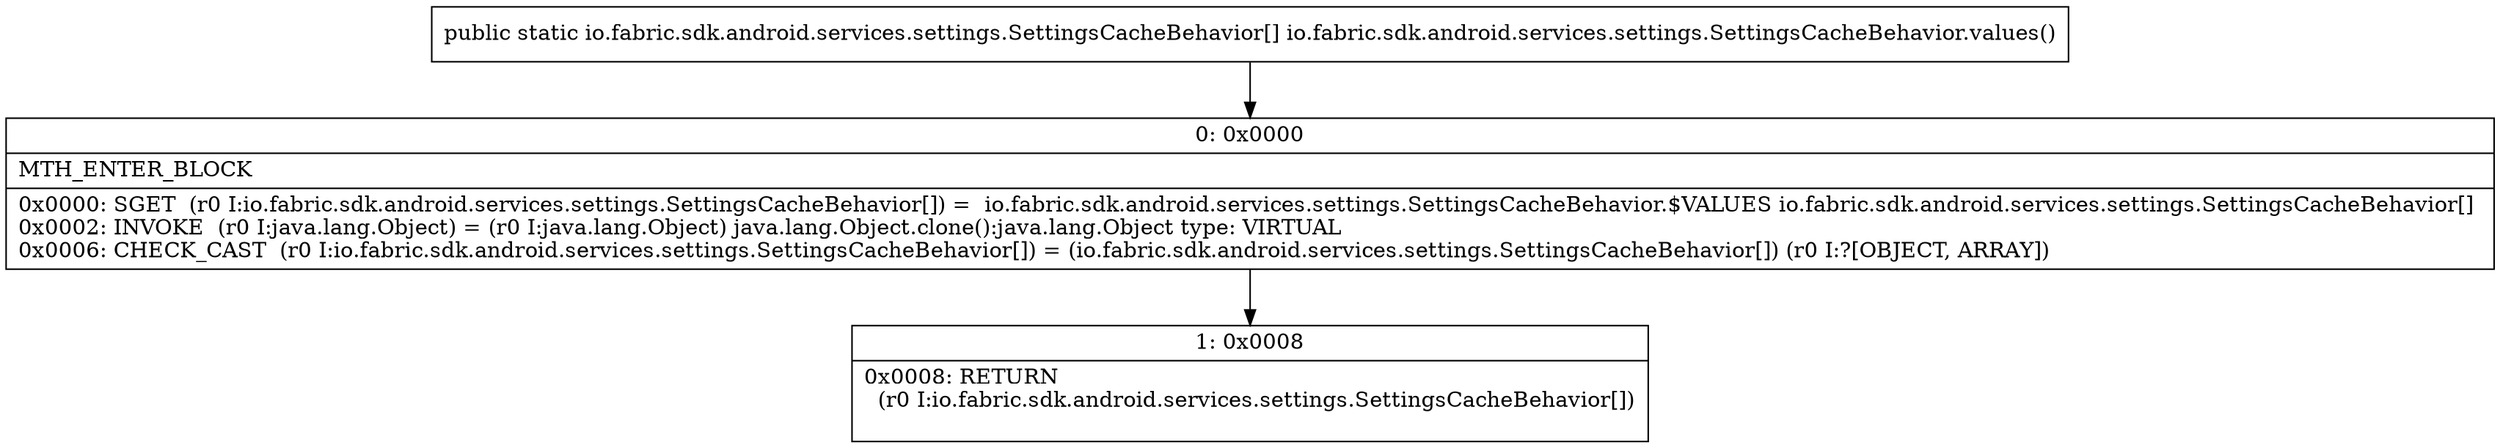 digraph "CFG forio.fabric.sdk.android.services.settings.SettingsCacheBehavior.values()[Lio\/fabric\/sdk\/android\/services\/settings\/SettingsCacheBehavior;" {
Node_0 [shape=record,label="{0\:\ 0x0000|MTH_ENTER_BLOCK\l|0x0000: SGET  (r0 I:io.fabric.sdk.android.services.settings.SettingsCacheBehavior[]) =  io.fabric.sdk.android.services.settings.SettingsCacheBehavior.$VALUES io.fabric.sdk.android.services.settings.SettingsCacheBehavior[] \l0x0002: INVOKE  (r0 I:java.lang.Object) = (r0 I:java.lang.Object) java.lang.Object.clone():java.lang.Object type: VIRTUAL \l0x0006: CHECK_CAST  (r0 I:io.fabric.sdk.android.services.settings.SettingsCacheBehavior[]) = (io.fabric.sdk.android.services.settings.SettingsCacheBehavior[]) (r0 I:?[OBJECT, ARRAY]) \l}"];
Node_1 [shape=record,label="{1\:\ 0x0008|0x0008: RETURN  \l  (r0 I:io.fabric.sdk.android.services.settings.SettingsCacheBehavior[])\l \l}"];
MethodNode[shape=record,label="{public static io.fabric.sdk.android.services.settings.SettingsCacheBehavior[] io.fabric.sdk.android.services.settings.SettingsCacheBehavior.values() }"];
MethodNode -> Node_0;
Node_0 -> Node_1;
}


